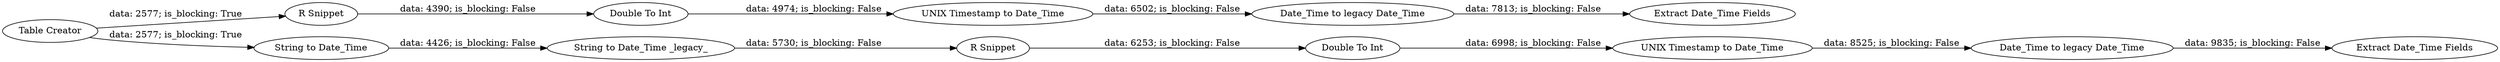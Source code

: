 digraph {
	"2060254519069284058_4" [label="UNIX Timestamp to Date_Time"]
	"2060254519069284058_10" [label="R Snippet"]
	"2060254519069284058_7" [label="Date_Time to legacy Date_Time"]
	"2060254519069284058_13" [label="Extract Date_Time Fields"]
	"2060254519069284058_3" [label="R Snippet"]
	"2060254519069284058_11" [label="String to Date_Time _legacy_"]
	"2060254519069284058_14" [label="Date_Time to legacy Date_Time"]
	"2060254519069284058_8" [label="Extract Date_Time Fields"]
	"2060254519069284058_9" [label="String to Date_Time"]
	"2060254519069284058_15" [label="Double To Int"]
	"2060254519069284058_6" [label="Double To Int"]
	"2060254519069284058_2" [label="Table Creator"]
	"2060254519069284058_12" [label="UNIX Timestamp to Date_Time"]
	"2060254519069284058_9" -> "2060254519069284058_11" [label="data: 4426; is_blocking: False"]
	"2060254519069284058_11" -> "2060254519069284058_10" [label="data: 5730; is_blocking: False"]
	"2060254519069284058_2" -> "2060254519069284058_9" [label="data: 2577; is_blocking: True"]
	"2060254519069284058_7" -> "2060254519069284058_8" [label="data: 7813; is_blocking: False"]
	"2060254519069284058_6" -> "2060254519069284058_4" [label="data: 4974; is_blocking: False"]
	"2060254519069284058_10" -> "2060254519069284058_15" [label="data: 6253; is_blocking: False"]
	"2060254519069284058_14" -> "2060254519069284058_13" [label="data: 9835; is_blocking: False"]
	"2060254519069284058_4" -> "2060254519069284058_7" [label="data: 6502; is_blocking: False"]
	"2060254519069284058_15" -> "2060254519069284058_12" [label="data: 6998; is_blocking: False"]
	"2060254519069284058_12" -> "2060254519069284058_14" [label="data: 8525; is_blocking: False"]
	"2060254519069284058_3" -> "2060254519069284058_6" [label="data: 4390; is_blocking: False"]
	"2060254519069284058_2" -> "2060254519069284058_3" [label="data: 2577; is_blocking: True"]
	rankdir=LR
}
